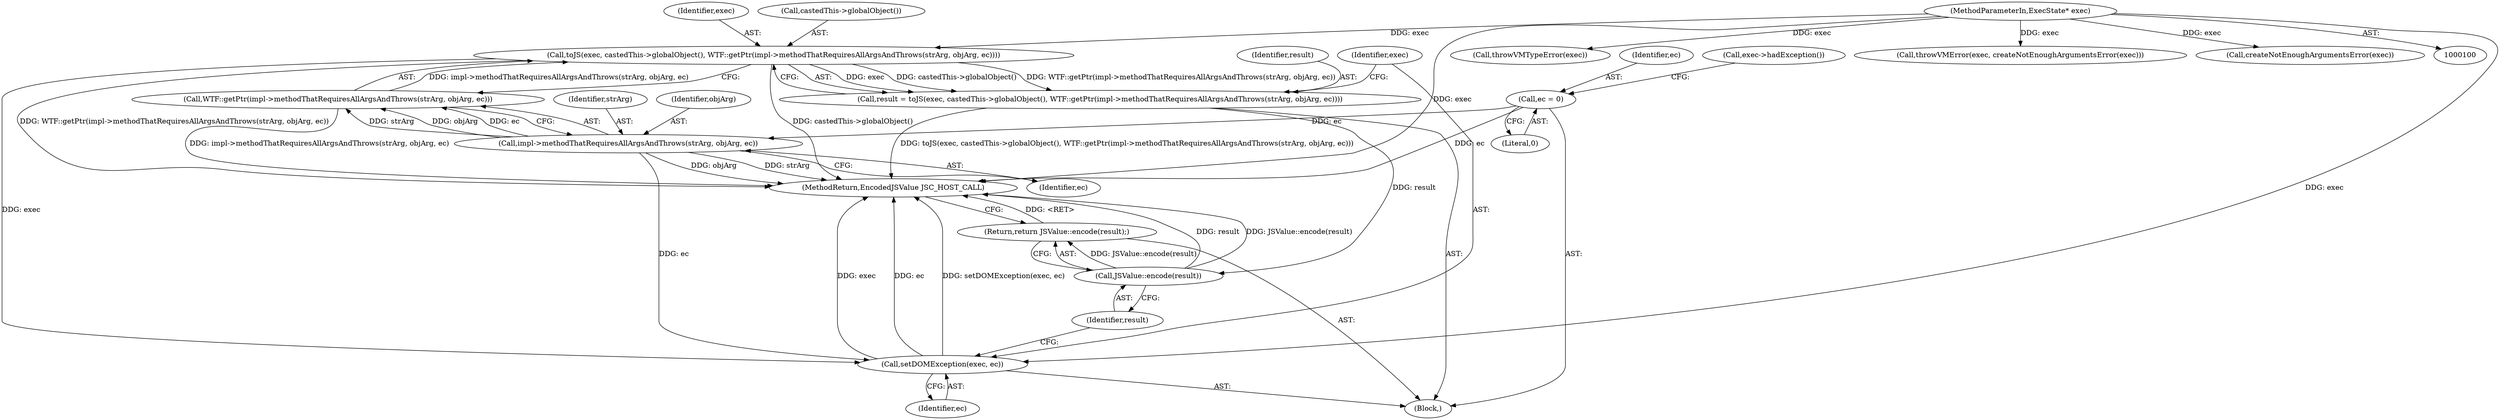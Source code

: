digraph "0_Chrome_b944f670bb7a8a919daac497a4ea0536c954c201_33@pointer" {
"1000155" [label="(Call,toJS(exec, castedThis->globalObject(), WTF::getPtr(impl->methodThatRequiresAllArgsAndThrows(strArg, objArg, ec))))"];
"1000101" [label="(MethodParameterIn,ExecState* exec)"];
"1000158" [label="(Call,WTF::getPtr(impl->methodThatRequiresAllArgsAndThrows(strArg, objArg, ec)))"];
"1000159" [label="(Call,impl->methodThatRequiresAllArgsAndThrows(strArg, objArg, ec))"];
"1000137" [label="(Call,ec = 0)"];
"1000153" [label="(Call,result = toJS(exec, castedThis->globalObject(), WTF::getPtr(impl->methodThatRequiresAllArgsAndThrows(strArg, objArg, ec))))"];
"1000167" [label="(Call,JSValue::encode(result))"];
"1000166" [label="(Return,return JSValue::encode(result);)"];
"1000163" [label="(Call,setDOMException(exec, ec))"];
"1000159" [label="(Call,impl->methodThatRequiresAllArgsAndThrows(strArg, objArg, ec))"];
"1000156" [label="(Identifier,exec)"];
"1000162" [label="(Identifier,ec)"];
"1000153" [label="(Call,result = toJS(exec, castedThis->globalObject(), WTF::getPtr(impl->methodThatRequiresAllArgsAndThrows(strArg, objArg, ec))))"];
"1000163" [label="(Call,setDOMException(exec, ec))"];
"1000165" [label="(Identifier,ec)"];
"1000169" [label="(MethodReturn,EncodedJSValue JSC_HOST_CALL)"];
"1000166" [label="(Return,return JSValue::encode(result);)"];
"1000139" [label="(Literal,0)"];
"1000154" [label="(Identifier,result)"];
"1000137" [label="(Call,ec = 0)"];
"1000160" [label="(Identifier,strArg)"];
"1000102" [label="(Block,)"];
"1000157" [label="(Call,castedThis->globalObject())"];
"1000158" [label="(Call,WTF::getPtr(impl->methodThatRequiresAllArgsAndThrows(strArg, objArg, ec)))"];
"1000161" [label="(Identifier,objArg)"];
"1000164" [label="(Identifier,exec)"];
"1000101" [label="(MethodParameterIn,ExecState* exec)"];
"1000138" [label="(Identifier,ec)"];
"1000167" [label="(Call,JSValue::encode(result))"];
"1000155" [label="(Call,toJS(exec, castedThis->globalObject(), WTF::getPtr(impl->methodThatRequiresAllArgsAndThrows(strArg, objArg, ec))))"];
"1000142" [label="(Call,exec->hadException())"];
"1000168" [label="(Identifier,result)"];
"1000113" [label="(Call,throwVMTypeError(exec))"];
"1000132" [label="(Call,throwVMError(exec, createNotEnoughArgumentsError(exec)))"];
"1000134" [label="(Call,createNotEnoughArgumentsError(exec))"];
"1000155" -> "1000153"  [label="AST: "];
"1000155" -> "1000158"  [label="CFG: "];
"1000156" -> "1000155"  [label="AST: "];
"1000157" -> "1000155"  [label="AST: "];
"1000158" -> "1000155"  [label="AST: "];
"1000153" -> "1000155"  [label="CFG: "];
"1000155" -> "1000169"  [label="DDG: castedThis->globalObject()"];
"1000155" -> "1000169"  [label="DDG: WTF::getPtr(impl->methodThatRequiresAllArgsAndThrows(strArg, objArg, ec))"];
"1000155" -> "1000153"  [label="DDG: exec"];
"1000155" -> "1000153"  [label="DDG: castedThis->globalObject()"];
"1000155" -> "1000153"  [label="DDG: WTF::getPtr(impl->methodThatRequiresAllArgsAndThrows(strArg, objArg, ec))"];
"1000101" -> "1000155"  [label="DDG: exec"];
"1000158" -> "1000155"  [label="DDG: impl->methodThatRequiresAllArgsAndThrows(strArg, objArg, ec)"];
"1000155" -> "1000163"  [label="DDG: exec"];
"1000101" -> "1000100"  [label="AST: "];
"1000101" -> "1000169"  [label="DDG: exec"];
"1000101" -> "1000113"  [label="DDG: exec"];
"1000101" -> "1000132"  [label="DDG: exec"];
"1000101" -> "1000134"  [label="DDG: exec"];
"1000101" -> "1000163"  [label="DDG: exec"];
"1000158" -> "1000159"  [label="CFG: "];
"1000159" -> "1000158"  [label="AST: "];
"1000158" -> "1000169"  [label="DDG: impl->methodThatRequiresAllArgsAndThrows(strArg, objArg, ec)"];
"1000159" -> "1000158"  [label="DDG: strArg"];
"1000159" -> "1000158"  [label="DDG: objArg"];
"1000159" -> "1000158"  [label="DDG: ec"];
"1000159" -> "1000162"  [label="CFG: "];
"1000160" -> "1000159"  [label="AST: "];
"1000161" -> "1000159"  [label="AST: "];
"1000162" -> "1000159"  [label="AST: "];
"1000159" -> "1000169"  [label="DDG: strArg"];
"1000159" -> "1000169"  [label="DDG: objArg"];
"1000137" -> "1000159"  [label="DDG: ec"];
"1000159" -> "1000163"  [label="DDG: ec"];
"1000137" -> "1000102"  [label="AST: "];
"1000137" -> "1000139"  [label="CFG: "];
"1000138" -> "1000137"  [label="AST: "];
"1000139" -> "1000137"  [label="AST: "];
"1000142" -> "1000137"  [label="CFG: "];
"1000137" -> "1000169"  [label="DDG: ec"];
"1000153" -> "1000102"  [label="AST: "];
"1000154" -> "1000153"  [label="AST: "];
"1000164" -> "1000153"  [label="CFG: "];
"1000153" -> "1000169"  [label="DDG: toJS(exec, castedThis->globalObject(), WTF::getPtr(impl->methodThatRequiresAllArgsAndThrows(strArg, objArg, ec)))"];
"1000153" -> "1000167"  [label="DDG: result"];
"1000167" -> "1000166"  [label="AST: "];
"1000167" -> "1000168"  [label="CFG: "];
"1000168" -> "1000167"  [label="AST: "];
"1000166" -> "1000167"  [label="CFG: "];
"1000167" -> "1000169"  [label="DDG: result"];
"1000167" -> "1000169"  [label="DDG: JSValue::encode(result)"];
"1000167" -> "1000166"  [label="DDG: JSValue::encode(result)"];
"1000166" -> "1000102"  [label="AST: "];
"1000169" -> "1000166"  [label="CFG: "];
"1000166" -> "1000169"  [label="DDG: <RET>"];
"1000163" -> "1000102"  [label="AST: "];
"1000163" -> "1000165"  [label="CFG: "];
"1000164" -> "1000163"  [label="AST: "];
"1000165" -> "1000163"  [label="AST: "];
"1000168" -> "1000163"  [label="CFG: "];
"1000163" -> "1000169"  [label="DDG: setDOMException(exec, ec)"];
"1000163" -> "1000169"  [label="DDG: exec"];
"1000163" -> "1000169"  [label="DDG: ec"];
}
